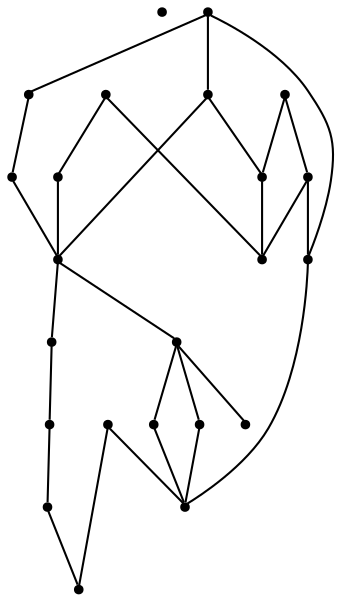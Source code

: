 graph {
  node [shape=point,comment="{\"directed\":false,\"doi\":\"10.1007/3-540-45848-4_3\",\"figure\":\"3 (4)\"}"]

  v0 [pos="2042.4082438151045,1791.2001457767212"]
  v1 [pos="2021.2083180745444,1424.750153914742"]
  v2 [pos="1992.058308919271,1506.183513696643"]
  v3 [pos="1992.058308919271,1750.4835930423462"]
  v4 [pos="1992.058308919271,1587.6168734785442"]
  v5 [pos="1992.058308919271,1628.3335533694947"]
  v6 [pos="1992.058308919271,1669.050233260445"]
  v7 [pos="1992.058308919271,1709.7669131513958"]
  v8 [pos="1933.7624867757163,1465.4668338056924"]
  v9 [pos="1933.7624867757163,1546.9001935875935"]
  v10 [pos="1933.7624867757163,1709.7669131513958"]
  v11 [pos="1933.7624867757163,1791.2001457767212"]
  v12 [pos="1933.7624867757163,1669.050233260445"]
  v13 [pos="1933.7624867757163,1506.183513696643"]
  v14 [pos="1896.6665903727214,1587.6168734785442"]
  v15 [pos="1896.6665903727214,1628.3335533694947"]
  v16 [pos="1896.6665903727214,1546.9001935875935"]
  v17 [pos="1859.56662495931,1465.4668338056924"]
  v18 [pos="1859.56662495931,1506.183513696643"]
  v19 [pos="1859.56662495931,1587.6168734785442"]
  v20 [pos="1859.56662495931,1546.9001935875935"]
  v21 [pos="1801.2708028157554,1506.183513696643"]
  v22 [pos="1801.2708028157554,1546.9001935875935"]

  v22 -- v11 [id="-3",pos="1801.2708028157554,1546.9001935875935 1798.7958272298179,1558.2959658857706 1798.7958272298179,1558.2959658857706 1798.7958272298179,1558.2959658857706 1798.7958272298179,1558.2959658857706 1798.7958272298179,1558.2959658857706 1798.7958272298179,1558.2959658857706 1803.749974568685,1558.2959658857706 1803.749974568685,1558.2959658857706 1803.749974568685,1558.2959658857706 1801.2708028157554,1750.4835930423462 1801.2708028157554,1750.4835930423462 1801.2708028157554,1750.4835930423462 1933.7624867757163,1791.2001457767212 1933.7624867757163,1791.2001457767212 1933.7624867757163,1791.2001457767212"]
  v22 -- v19 [id="-4",pos="1801.2708028157554,1546.9001935875935 1810.4791005452475,1556.350215967151 1810.4791005452475,1556.350215967151 1810.4791005452475,1556.350215967151 1813.3125305175784,1552.291886702828 1813.3125305175784,1552.291886702828 1813.3125305175784,1552.291886702828 1810.4791005452475,1556.350215967151 1810.4791005452475,1556.350215967151 1810.4791005452475,1556.350215967151 1859.56662495931,1587.6168734785442 1859.56662495931,1587.6168734785442 1859.56662495931,1587.6168734785442"]
  v21 -- v22 [id="-5",pos="1801.2708028157554,1506.183513696643 1798.7958272298179,1517.57928599482 1798.7958272298179,1517.57928599482 1798.7958272298179,1517.57928599482 1798.7958272298179,1517.57928599482 1798.7958272298179,1517.57928599482 1798.7958272298179,1517.57928599482 1803.749974568685,1517.57928599482 1803.749974568685,1517.57928599482 1803.749974568685,1517.57928599482 1801.2708028157554,1546.9001935875935 1801.2708028157554,1546.9001935875935 1801.2708028157554,1546.9001935875935"]
  v1 -- v3 [id="-6",pos="2021.2083180745444,1424.750153914742 2018.733342488607,1436.1460533694947 2018.733342488607,1436.1460533694947 2018.733342488607,1436.1460533694947 2023.683293660482,1436.1460533694947 2023.683293660482,1436.1460533694947 2023.683293660482,1436.1460533694947 2018.733342488607,1436.1460533694947 2018.733342488607,1436.1460533694947 2018.733342488607,1436.1460533694947 2021.2083180745444,1709.7669131513958 2021.2083180745444,1709.7669131513958 2021.2083180745444,1709.7669131513958 1992.058308919271,1750.4835930423462 1992.058308919271,1750.4835930423462 1992.058308919271,1750.4835930423462"]
  v17 -- v18 [id="-7",pos="1859.56662495931,1465.4668338056924 1849.9708811442058,1474.6210899905884 1849.9708811442058,1474.6210899905884 1849.9708811442058,1474.6210899905884 1849.9708811442058,1474.6210899905884 1849.9708811442058,1474.6210899905884 1849.9708811442058,1474.6210899905884 1853.9958953857424,1477.5044924970987 1853.9958953857424,1477.5044924970987 1853.9958953857424,1477.5044924970987 1859.5708211263022,1475.4043744957967 1859.5708211263022,1475.4043744957967 1859.5708211263022,1475.4043744957967 1862.0457967122397,1476.862733260445 1862.0457967122397,1476.862733260445 1862.0457967122397,1476.862733260445 1859.56662495931,1506.183513696643 1859.56662495931,1506.183513696643 1859.56662495931,1506.183513696643"]
  v20 -- v19 [id="-8",pos="1859.56662495931,1546.9001935875935 1857.0958455403647,1558.2959658857706 1857.0958455403647,1558.2959658857706 1857.0958455403647,1558.2959658857706 1862.0457967122397,1558.2959658857706 1862.0457967122397,1558.2959658857706 1862.0457967122397,1558.2959658857706 1857.0958455403647,1558.2959658857706 1857.0958455403647,1558.2959658857706 1857.0958455403647,1558.2959658857706 1859.56662495931,1587.6168734785442 1859.56662495931,1587.6168734785442 1859.56662495931,1587.6168734785442"]
  v18 -- v20 [id="-9",pos="1859.56662495931,1506.183513696643 1857.0958455403647,1517.57928599482 1857.0958455403647,1517.57928599482 1857.0958455403647,1517.57928599482 1862.0457967122397,1517.57928599482 1862.0457967122397,1517.57928599482 1862.0457967122397,1517.57928599482 1857.0958455403647,1517.57928599482 1857.0958455403647,1517.57928599482 1857.0958455403647,1517.57928599482 1859.56662495931,1546.9001935875935 1859.56662495931,1546.9001935875935 1859.56662495931,1546.9001935875935"]
  v18 -- v9 [id="-10",pos="1859.56662495931,1506.183513696643 1869.2457834879558,1514.3168297366822 1869.2457834879558,1514.3168297366822 1869.2457834879558,1514.3168297366822 1871.6290791829429,1509.9793917890909 1871.6290791829429,1509.9793917890909 1871.6290791829429,1509.9793917890909 1869.2457834879558,1514.3168297366822 1869.2457834879558,1514.3168297366822 1869.2457834879558,1514.3168297366822 1933.7624867757163,1546.9001935875935 1933.7624867757163,1546.9001935875935 1933.7624867757163,1546.9001935875935"]
  v17 -- v11 [id="-11",pos="1859.56662495931,1465.4668338056924 1857.0958455403647,1476.862733260445 1857.0958455403647,1476.862733260445 1857.0958455403647,1476.862733260445 1830.4208119710288,1506.183513696643 1830.4208119710288,1506.183513696643 1830.4208119710288,1506.183513696643 1830.4208119710288,1750.4834658857708 1830.4208119710288,1750.4834658857708 1830.4208119710288,1750.4834658857708 1933.7624867757163,1791.2001457767212 1933.7624867757163,1791.2001457767212 1933.7624867757163,1791.2001457767212"]
  v16 -- v19 [id="-12",pos="1896.6665903727214,1546.9001935875935 1885.4708353678386,1555.512635604195 1885.4708353678386,1555.512635604195 1885.4708353678386,1555.512635604195 1885.4708353678386,1555.512635604195 1885.4708353678386,1555.512635604195 1885.4708353678386,1555.512635604195 1889.1333262125652,1558.8460452314737 1889.1333262125652,1558.8460452314737 1889.1333262125652,1558.8460452314737 1859.56662495931,1587.6168734785442 1859.56662495931,1587.6168734785442 1859.56662495931,1587.6168734785442"]
  v16 -- v14 [id="-14",pos="1896.6665903727214,1546.9001935875935 1894.1917419433596,1558.2959658857706 1894.1917419433596,1558.2959658857706 1894.1917419433596,1558.2959658857706 1899.1416931152346,1558.2959658857706 1899.1416931152346,1558.2959658857706 1899.1416931152346,1558.2959658857706 1894.1917419433596,1558.2959658857706 1894.1917419433596,1558.2959658857706 1894.1917419433596,1558.2959658857706 1896.6665903727214,1587.6168734785442 1896.6665903727214,1587.6168734785442 1896.6665903727214,1587.6168734785442"]
  v14 -- v9 [id="-15",pos="1896.6665903727214,1587.6168734785442 1926.3333638509116,1555.054363306018 1926.3333638509116,1555.054363306018 1926.3333638509116,1555.054363306018 1925.3833770751955,1556.1002261396768 1925.3833770751955,1556.1002261396768 1925.3833770751955,1556.1002261396768 1926.22922261556,1558.8460452314737 1926.22922261556,1558.8460452314737 1926.22922261556,1558.8460452314737 1933.7624867757163,1546.9001935875935 1933.7624867757163,1546.9001935875935 1933.7624867757163,1546.9001935875935"]
  v12 -- v15 [id="-17",pos="1933.7624867757163,1669.050233260445 1904.0958404541018,1636.4877230879192 1904.0958404541018,1636.4877230879192 1904.0958404541018,1636.4877230879192 1905.05002339681,1637.533585921578 1905.05002339681,1637.533585921578 1905.05002339681,1637.533585921578 1907.86247253418,1636.9459953860962 1907.86247253418,1636.9459953860962 1907.86247253418,1636.9459953860962 1896.6665903727214,1628.3335533694947 1896.6665903727214,1628.3335533694947 1896.6665903727214,1628.3335533694947"]
  v17 -- v8 [id="-21",pos="1859.56662495931,1465.4668338056924 2012.7291361490886,1426.8876559492471 2012.7291361490886,1426.8876559492471 2012.7291361490886,1426.8876559492471 2011.2583160400393,1432.1126467939737 2011.2583160400393,1432.1126467939737 2011.2583160400393,1432.1126467939737 2012.0042165120444,1434.2001762942994 2012.0042165120444,1434.2001762942994 2012.0042165120444,1434.2001762942994 2009.166717529297,1430.1418470299764 2009.166717529297,1430.1418470299764 2009.166717529297,1430.1418470299764 2011.358388264974,1427.2335218346639 2011.358388264974,1427.2335218346639 2011.358388264974,1427.2335218346639 2009.3374888102214,1425.1876996911092 2009.3374888102214,1425.1876996911092 2009.3374888102214,1425.1876996911092 2009.166717529297,1427.625164087268 2009.166717529297,1427.625164087268 2009.166717529297,1427.625164087268 1933.7624867757163,1465.4668338056924 1933.7624867757163,1465.4668338056924 1933.7624867757163,1465.4668338056924"]
  v12 -- v10 [id="-22",pos="1933.7624867757163,1669.050233260445 1931.2875111897788,1680.4460055586223 1931.2875111897788,1680.4460055586223 1931.2875111897788,1680.4460055586223 1931.2875111897788,1680.4460055586223 1931.2875111897788,1680.4460055586223 1931.2875111897788,1680.4460055586223 1936.241658528646,1680.4460055586223 1936.241658528646,1680.4460055586223 1936.241658528646,1680.4460055586223 1933.7624867757163,1709.7669131513958 1933.7624867757163,1709.7669131513958 1933.7624867757163,1709.7669131513958"]
  v8 -- v13 [id="-23",pos="1933.7624867757163,1465.4668338056924 1931.2875111897788,1476.862733260445 1931.2875111897788,1476.862733260445 1931.2875111897788,1476.862733260445 1936.241658528646,1476.862733260445 1936.241658528646,1476.862733260445 1936.241658528646,1476.862733260445 1931.2875111897788,1476.862733260445 1931.2875111897788,1476.862733260445 1931.2875111897788,1476.862733260445 1933.7624867757163,1506.183513696643 1933.7624867757163,1506.183513696643 1933.7624867757163,1506.183513696643"]
  v10 -- v3 [id="-24",pos="1933.7624867757163,1709.7669131513958 1942.9707845052085,1719.2168083743775 1942.9707845052085,1719.2168083743775 1942.9707845052085,1719.2168083743775 1945.8082834879558,1715.1584791100545 1945.8082834879558,1715.1584791100545 1945.8082834879558,1715.1584791100545 1942.9707845052085,1719.2168083743775 1942.9707845052085,1719.2168083743775 1942.9707845052085,1719.2168083743775 1992.058308919271,1750.4835930423462 1992.058308919271,1750.4835930423462 1992.058308919271,1750.4835930423462"]
  v12 -- v1 [id="-25",pos="1933.7624867757163,1669.050233260445 1962.9124959309897,1628.3335533694947 1962.9124959309897,1628.3335533694947 1962.9124959309897,1628.3335533694947 1962.9124959309897,1465.466960962268 1962.9124959309897,1465.466960962268 1962.9124959309897,1465.466960962268 2012.9417419433596,1430.5252241051717 2012.9417419433596,1430.5252241051717 2012.9417419433596,1430.5252241051717 2021.2083180745444,1424.750153914742 2021.2083180745444,1424.750153914742 2021.2083180745444,1424.750153914742"]
  v9 -- v2 [id="-26",pos="1933.7624867757163,1546.9001935875935 1983.7916056315105,1511.9585838870728 1983.7916056315105,1511.9585838870728 1983.7916056315105,1511.9585838870728 1982.6333363850913,1512.771114404651 1982.6333363850913,1512.771114404651 1982.6333363850913,1512.771114404651 1982.854207356771,1515.6335360762002 1982.854207356771,1515.6335360762002 1982.854207356771,1515.6335360762002 1992.058308919271,1506.183513696643 1992.058308919271,1506.183513696643 1992.058308919271,1506.183513696643"]
  v11 -- v3 [id="-27",pos="1933.7624867757163,1791.2001457767212 1983.7916056315105,1756.258663232776 1983.7916056315105,1756.258663232776 1983.7916056315105,1756.258663232776 1982.6333363850913,1757.071193750354 1982.6333363850913,1757.071193750354 1982.6333363850913,1757.071193750354 1982.854207356771,1759.9336154219036 1982.854207356771,1759.9336154219036 1982.854207356771,1759.9336154219036 1992.058308919271,1750.4835930423462 1992.058308919271,1750.4835930423462 1992.058308919271,1750.4835930423462"]
  v7 -- v3 [id="-30",pos="1992.058308919271,1709.7669131513958 1989.5875295003257,1721.1626854495728 1989.5875295003257,1721.1626854495728 1989.5875295003257,1721.1626854495728 1994.5374806722007,1721.1626854495728 1994.5374806722007,1721.1626854495728 1994.5374806722007,1721.1626854495728 1989.5875295003257,1721.1626854495728 1989.5875295003257,1721.1626854495728 1989.5875295003257,1721.1626854495728 1992.058308919271,1750.4835930423462 1992.058308919271,1750.4835930423462 1992.058308919271,1750.4835930423462"]
  v7 -- v6 [id="-31",pos="1992.058308919271,1709.7669131513958 1992.0625050862632,1677.5753187096639 1992.0625050862632,1677.5753187096639 1992.0625050862632,1677.5753187096639 1992.0625050862632,1678.987646793974 1992.0625050862632,1678.987646793974 1992.0625050862632,1678.987646793974 1994.5374806722007,1680.4460055586223 1994.5374806722007,1680.4460055586223 1994.5374806722007,1680.4460055586223 1992.058308919271,1669.050233260445 1992.058308919271,1669.050233260445 1992.058308919271,1669.050233260445"]
  v5 -- v6 [id="-32",pos="1992.058308919271,1628.3335533694947 1989.5875295003257,1639.7293256676717 1989.5875295003257,1639.7293256676717 1989.5875295003257,1639.7293256676717 1989.5875295003257,1639.7293256676717 1989.5875295003257,1639.7293256676717 1989.5875295003257,1639.7293256676717 1994.5374806722007,1639.7293256676717 1994.5374806722007,1639.7293256676717 1994.5374806722007,1639.7293256676717 1992.058308919271,1669.050233260445 1992.058308919271,1669.050233260445 1992.058308919271,1669.050233260445"]
  v4 -- v5 [id="-33",pos="1992.058308919271,1587.6168734785442 1989.5875295003257,1599.0126457767212 1989.5875295003257,1599.0126457767212 1989.5875295003257,1599.0126457767212 1989.5875295003257,1599.0126457767212 1989.5875295003257,1599.0126457767212 1989.5875295003257,1599.0126457767212 1994.5374806722007,1599.0126457767212 1994.5374806722007,1599.0126457767212 1994.5374806722007,1599.0126457767212 1992.058308919271,1628.3335533694947 1992.058308919271,1628.3335533694947 1992.058308919271,1628.3335533694947"]
  v21 -- v20 [id="-35",pos="1801.2708028157554,1506.183513696643 1810.4791005452475,1515.6335360762002 1810.4791005452475,1515.6335360762002 1810.4791005452475,1515.6335360762002 1813.3125305175784,1511.5752068118775 1813.3125305175784,1511.5752068118775 1813.3125305175784,1511.5752068118775 1810.4791005452475,1515.6335360762002 1810.4791005452475,1515.6335360762002 1810.4791005452475,1515.6335360762002 1859.56662495931,1546.9001935875935 1859.56662495931,1546.9001935875935 1859.56662495931,1546.9001935875935"]
  v9 -- v12 [id="-37",pos="1933.7624867757163,1546.9001935875935 1931.2875111897788,1558.2959658857706 1931.2875111897788,1558.2959658857706 1931.2875111897788,1558.2959658857706 1931.2875111897788,1558.2959658857706 1931.2875111897788,1558.2959658857706 1931.2875111897788,1558.2959658857706 1936.241658528646,1558.2959658857706 1936.241658528646,1558.2959658857706 1936.241658528646,1558.2959658857706 1933.7624867757163,1669.050233260445 1933.7624867757163,1669.050233260445 1933.7624867757163,1669.050233260445"]
  v2 -- v4 [id="-38",pos="1992.058308919271,1506.183513696643 1989.5875295003257,1517.57928599482 1989.5875295003257,1517.57928599482 1989.5875295003257,1517.57928599482 1994.5374806722007,1517.57928599482 1994.5374806722007,1517.57928599482 1994.5374806722007,1517.57928599482 1989.5875295003257,1517.57928599482 1989.5875295003257,1517.57928599482 1989.5875295003257,1517.57928599482 1992.058308919271,1587.6168734785442 1992.058308919271,1587.6168734785442 1992.058308919271,1587.6168734785442"]
  v13 -- v9 [id="-39",pos="1933.7624867757163,1506.183513696643 1931.2875111897788,1517.57928599482 1931.2875111897788,1517.57928599482 1931.2875111897788,1517.57928599482 1936.241658528646,1517.57928599482 1936.241658528646,1517.57928599482 1936.241658528646,1517.57928599482 1931.2875111897788,1517.57928599482 1931.2875111897788,1517.57928599482 1931.2875111897788,1517.57928599482 1933.7624867757163,1546.9001935875935 1933.7624867757163,1546.9001935875935 1933.7624867757163,1546.9001935875935"]
}
